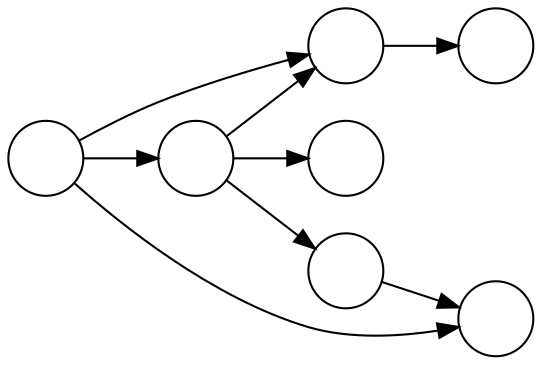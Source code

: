 strict digraph DAG
{
	graph [rankdir="LR"];

	0 [label="",shape="circle"];
	1 [label="",shape="circle"];
	2 [label="",shape="circle"];
	3 [label="",shape="circle"];
	4 [label="",shape="circle"];
	5 [label="",shape="circle"];
	6 [label="",shape="circle"];

	0 -> 1;
	1 -> 2;
	0 -> 3;
	1 -> 3;
	0 -> 6;
	3 -> 4;
	1 -> 5;
	5 -> 6;
}